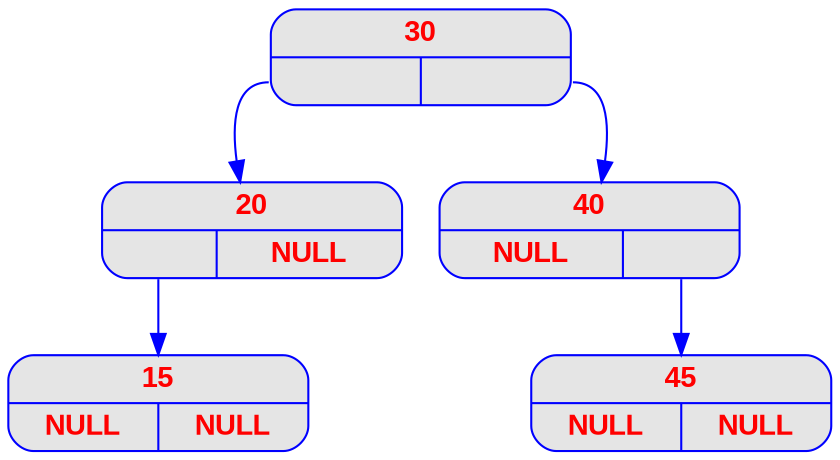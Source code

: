 digraph test_inserer_v2_ {
	node [
		fontname  = "Arial bold" 
		fontsize  = "14"
		fontcolor = "red"
		style     = "rounded, filled"
		shape     = "record"
		fillcolor = "grey90"
		color     = "blue"
		width     = "2"
	]

	edge [
		color     = "blue"
	]

30 [label = "{<c> 30 | { <g> | <d>}}"];
30:g -> 20;
20 [label = "{<c> 20 | { <g> | <d>}}"];
20 [label = "{<c> 20 | { <g> | <d> NULL}}"];
20:g -> 15;
15 [label = "{<c> 15 | { <g> | <d>}}"];
15 [label = "{<c> 15 | { <g> NULL | <d> NULL}}"];
30:d -> 40;
40 [label = "{<c> 40 | { <g> | <d>}}"];
40 [label = "{<c> 40 | { <g> NULL | <d>}}"];
40:d -> 45;
45 [label = "{<c> 45 | { <g> | <d>}}"];
45 [label = "{<c> 45 | { <g> NULL | <d> NULL}}"];
}
